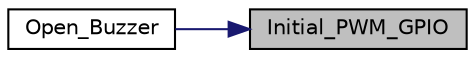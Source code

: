 digraph "Initial_PWM_GPIO"
{
 // LATEX_PDF_SIZE
  edge [fontname="Helvetica",fontsize="10",labelfontname="Helvetica",labelfontsize="10"];
  node [fontname="Helvetica",fontsize="10",shape=record];
  rankdir="RL";
  Node1 [label="Initial_PWM_GPIO",height=0.2,width=0.4,color="black", fillcolor="grey75", style="filled", fontcolor="black",tooltip="This function config PC.13 multi-function for PWM to drive Buzzer module, and config PE...."];
  Node1 -> Node2 [dir="back",color="midnightblue",fontsize="10",style="solid",fontname="Helvetica"];
  Node2 [label="Open_Buzzer",height=0.2,width=0.4,color="black", fillcolor="white", style="filled",URL="$da/d69/group___nano130___basic01___f_u_n_c_t_i_o_n_s.html#gae52495e3ff7eab350ef6701428627398",tooltip="This function enable PWM1 module clock and set clock source to start Buzzer module."];
}

